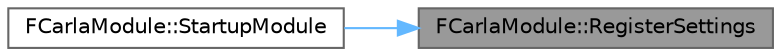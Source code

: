 digraph "FCarlaModule::RegisterSettings"
{
 // INTERACTIVE_SVG=YES
 // LATEX_PDF_SIZE
  bgcolor="transparent";
  edge [fontname=Helvetica,fontsize=10,labelfontname=Helvetica,labelfontsize=10];
  node [fontname=Helvetica,fontsize=10,shape=box,height=0.2,width=0.4];
  rankdir="RL";
  Node1 [id="Node000001",label="FCarlaModule::RegisterSettings",height=0.2,width=0.4,color="gray40", fillcolor="grey60", style="filled", fontcolor="black",tooltip=" "];
  Node1 -> Node2 [id="edge1_Node000001_Node000002",dir="back",color="steelblue1",style="solid",tooltip=" "];
  Node2 [id="Node000002",label="FCarlaModule::StartupModule",height=0.2,width=0.4,color="grey40", fillcolor="white", style="filled",URL="$d5/da1/classFCarlaModule.html#ad828820b3f7ffb9fcb2c81721c06690a",tooltip="IModuleInterface implementation"];
}
